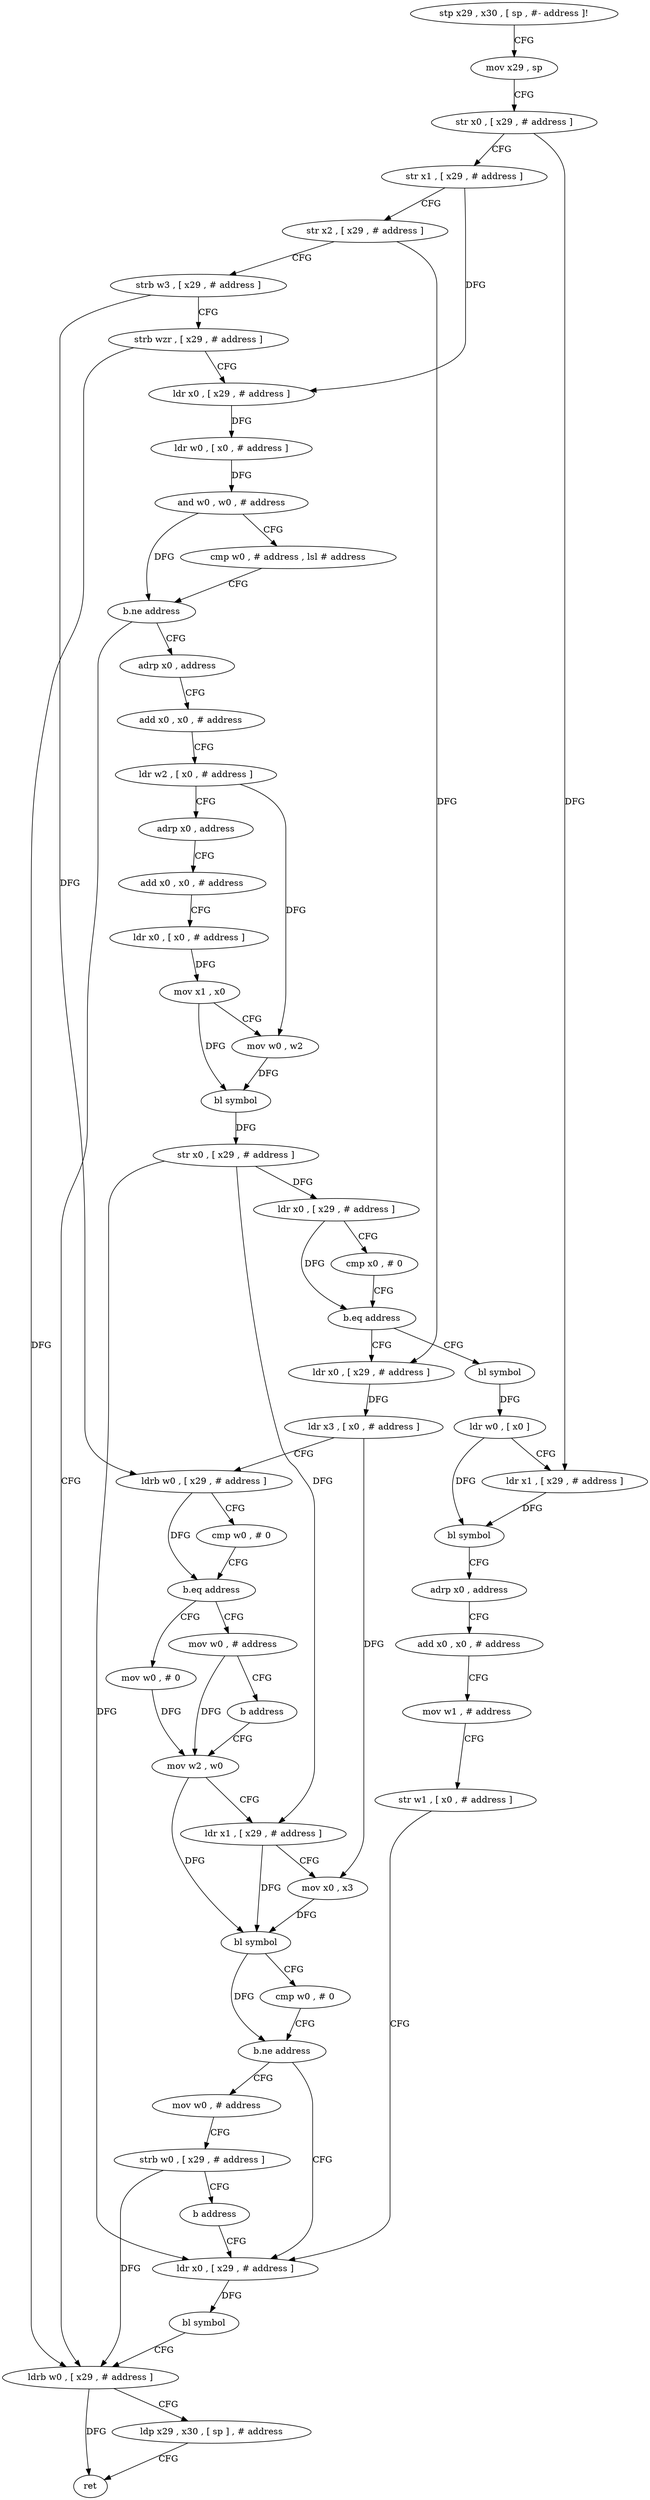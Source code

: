 digraph "func" {
"4218632" [label = "stp x29 , x30 , [ sp , #- address ]!" ]
"4218636" [label = "mov x29 , sp" ]
"4218640" [label = "str x0 , [ x29 , # address ]" ]
"4218644" [label = "str x1 , [ x29 , # address ]" ]
"4218648" [label = "str x2 , [ x29 , # address ]" ]
"4218652" [label = "strb w3 , [ x29 , # address ]" ]
"4218656" [label = "strb wzr , [ x29 , # address ]" ]
"4218660" [label = "ldr x0 , [ x29 , # address ]" ]
"4218664" [label = "ldr w0 , [ x0 , # address ]" ]
"4218668" [label = "and w0 , w0 , # address" ]
"4218672" [label = "cmp w0 , # address , lsl # address" ]
"4218676" [label = "b.ne address" ]
"4218840" [label = "ldrb w0 , [ x29 , # address ]" ]
"4218680" [label = "adrp x0 , address" ]
"4218844" [label = "ldp x29 , x30 , [ sp ] , # address" ]
"4218848" [label = "ret" ]
"4218684" [label = "add x0 , x0 , # address" ]
"4218688" [label = "ldr w2 , [ x0 , # address ]" ]
"4218692" [label = "adrp x0 , address" ]
"4218696" [label = "add x0 , x0 , # address" ]
"4218700" [label = "ldr x0 , [ x0 , # address ]" ]
"4218704" [label = "mov x1 , x0" ]
"4218708" [label = "mov w0 , w2" ]
"4218712" [label = "bl symbol" ]
"4218716" [label = "str x0 , [ x29 , # address ]" ]
"4218720" [label = "ldr x0 , [ x29 , # address ]" ]
"4218724" [label = "cmp x0 , # 0" ]
"4218728" [label = "b.eq address" ]
"4218800" [label = "bl symbol" ]
"4218732" [label = "ldr x0 , [ x29 , # address ]" ]
"4218804" [label = "ldr w0 , [ x0 ]" ]
"4218808" [label = "ldr x1 , [ x29 , # address ]" ]
"4218812" [label = "bl symbol" ]
"4218816" [label = "adrp x0 , address" ]
"4218820" [label = "add x0 , x0 , # address" ]
"4218824" [label = "mov w1 , # address" ]
"4218828" [label = "str w1 , [ x0 , # address ]" ]
"4218832" [label = "ldr x0 , [ x29 , # address ]" ]
"4218736" [label = "ldr x3 , [ x0 , # address ]" ]
"4218740" [label = "ldrb w0 , [ x29 , # address ]" ]
"4218744" [label = "cmp w0 , # 0" ]
"4218748" [label = "b.eq address" ]
"4218760" [label = "mov w0 , # 0" ]
"4218752" [label = "mov w0 , # address" ]
"4218764" [label = "mov w2 , w0" ]
"4218756" [label = "b address" ]
"4218836" [label = "bl symbol" ]
"4218788" [label = "mov w0 , # address" ]
"4218792" [label = "strb w0 , [ x29 , # address ]" ]
"4218796" [label = "b address" ]
"4218768" [label = "ldr x1 , [ x29 , # address ]" ]
"4218772" [label = "mov x0 , x3" ]
"4218776" [label = "bl symbol" ]
"4218780" [label = "cmp w0 , # 0" ]
"4218784" [label = "b.ne address" ]
"4218632" -> "4218636" [ label = "CFG" ]
"4218636" -> "4218640" [ label = "CFG" ]
"4218640" -> "4218644" [ label = "CFG" ]
"4218640" -> "4218808" [ label = "DFG" ]
"4218644" -> "4218648" [ label = "CFG" ]
"4218644" -> "4218660" [ label = "DFG" ]
"4218648" -> "4218652" [ label = "CFG" ]
"4218648" -> "4218732" [ label = "DFG" ]
"4218652" -> "4218656" [ label = "CFG" ]
"4218652" -> "4218740" [ label = "DFG" ]
"4218656" -> "4218660" [ label = "CFG" ]
"4218656" -> "4218840" [ label = "DFG" ]
"4218660" -> "4218664" [ label = "DFG" ]
"4218664" -> "4218668" [ label = "DFG" ]
"4218668" -> "4218672" [ label = "CFG" ]
"4218668" -> "4218676" [ label = "DFG" ]
"4218672" -> "4218676" [ label = "CFG" ]
"4218676" -> "4218840" [ label = "CFG" ]
"4218676" -> "4218680" [ label = "CFG" ]
"4218840" -> "4218844" [ label = "CFG" ]
"4218840" -> "4218848" [ label = "DFG" ]
"4218680" -> "4218684" [ label = "CFG" ]
"4218844" -> "4218848" [ label = "CFG" ]
"4218684" -> "4218688" [ label = "CFG" ]
"4218688" -> "4218692" [ label = "CFG" ]
"4218688" -> "4218708" [ label = "DFG" ]
"4218692" -> "4218696" [ label = "CFG" ]
"4218696" -> "4218700" [ label = "CFG" ]
"4218700" -> "4218704" [ label = "DFG" ]
"4218704" -> "4218708" [ label = "CFG" ]
"4218704" -> "4218712" [ label = "DFG" ]
"4218708" -> "4218712" [ label = "DFG" ]
"4218712" -> "4218716" [ label = "DFG" ]
"4218716" -> "4218720" [ label = "DFG" ]
"4218716" -> "4218832" [ label = "DFG" ]
"4218716" -> "4218768" [ label = "DFG" ]
"4218720" -> "4218724" [ label = "CFG" ]
"4218720" -> "4218728" [ label = "DFG" ]
"4218724" -> "4218728" [ label = "CFG" ]
"4218728" -> "4218800" [ label = "CFG" ]
"4218728" -> "4218732" [ label = "CFG" ]
"4218800" -> "4218804" [ label = "DFG" ]
"4218732" -> "4218736" [ label = "DFG" ]
"4218804" -> "4218808" [ label = "CFG" ]
"4218804" -> "4218812" [ label = "DFG" ]
"4218808" -> "4218812" [ label = "DFG" ]
"4218812" -> "4218816" [ label = "CFG" ]
"4218816" -> "4218820" [ label = "CFG" ]
"4218820" -> "4218824" [ label = "CFG" ]
"4218824" -> "4218828" [ label = "CFG" ]
"4218828" -> "4218832" [ label = "CFG" ]
"4218832" -> "4218836" [ label = "DFG" ]
"4218736" -> "4218740" [ label = "CFG" ]
"4218736" -> "4218772" [ label = "DFG" ]
"4218740" -> "4218744" [ label = "CFG" ]
"4218740" -> "4218748" [ label = "DFG" ]
"4218744" -> "4218748" [ label = "CFG" ]
"4218748" -> "4218760" [ label = "CFG" ]
"4218748" -> "4218752" [ label = "CFG" ]
"4218760" -> "4218764" [ label = "DFG" ]
"4218752" -> "4218756" [ label = "CFG" ]
"4218752" -> "4218764" [ label = "DFG" ]
"4218764" -> "4218768" [ label = "CFG" ]
"4218764" -> "4218776" [ label = "DFG" ]
"4218756" -> "4218764" [ label = "CFG" ]
"4218836" -> "4218840" [ label = "CFG" ]
"4218788" -> "4218792" [ label = "CFG" ]
"4218792" -> "4218796" [ label = "CFG" ]
"4218792" -> "4218840" [ label = "DFG" ]
"4218796" -> "4218832" [ label = "CFG" ]
"4218768" -> "4218772" [ label = "CFG" ]
"4218768" -> "4218776" [ label = "DFG" ]
"4218772" -> "4218776" [ label = "DFG" ]
"4218776" -> "4218780" [ label = "CFG" ]
"4218776" -> "4218784" [ label = "DFG" ]
"4218780" -> "4218784" [ label = "CFG" ]
"4218784" -> "4218832" [ label = "CFG" ]
"4218784" -> "4218788" [ label = "CFG" ]
}
